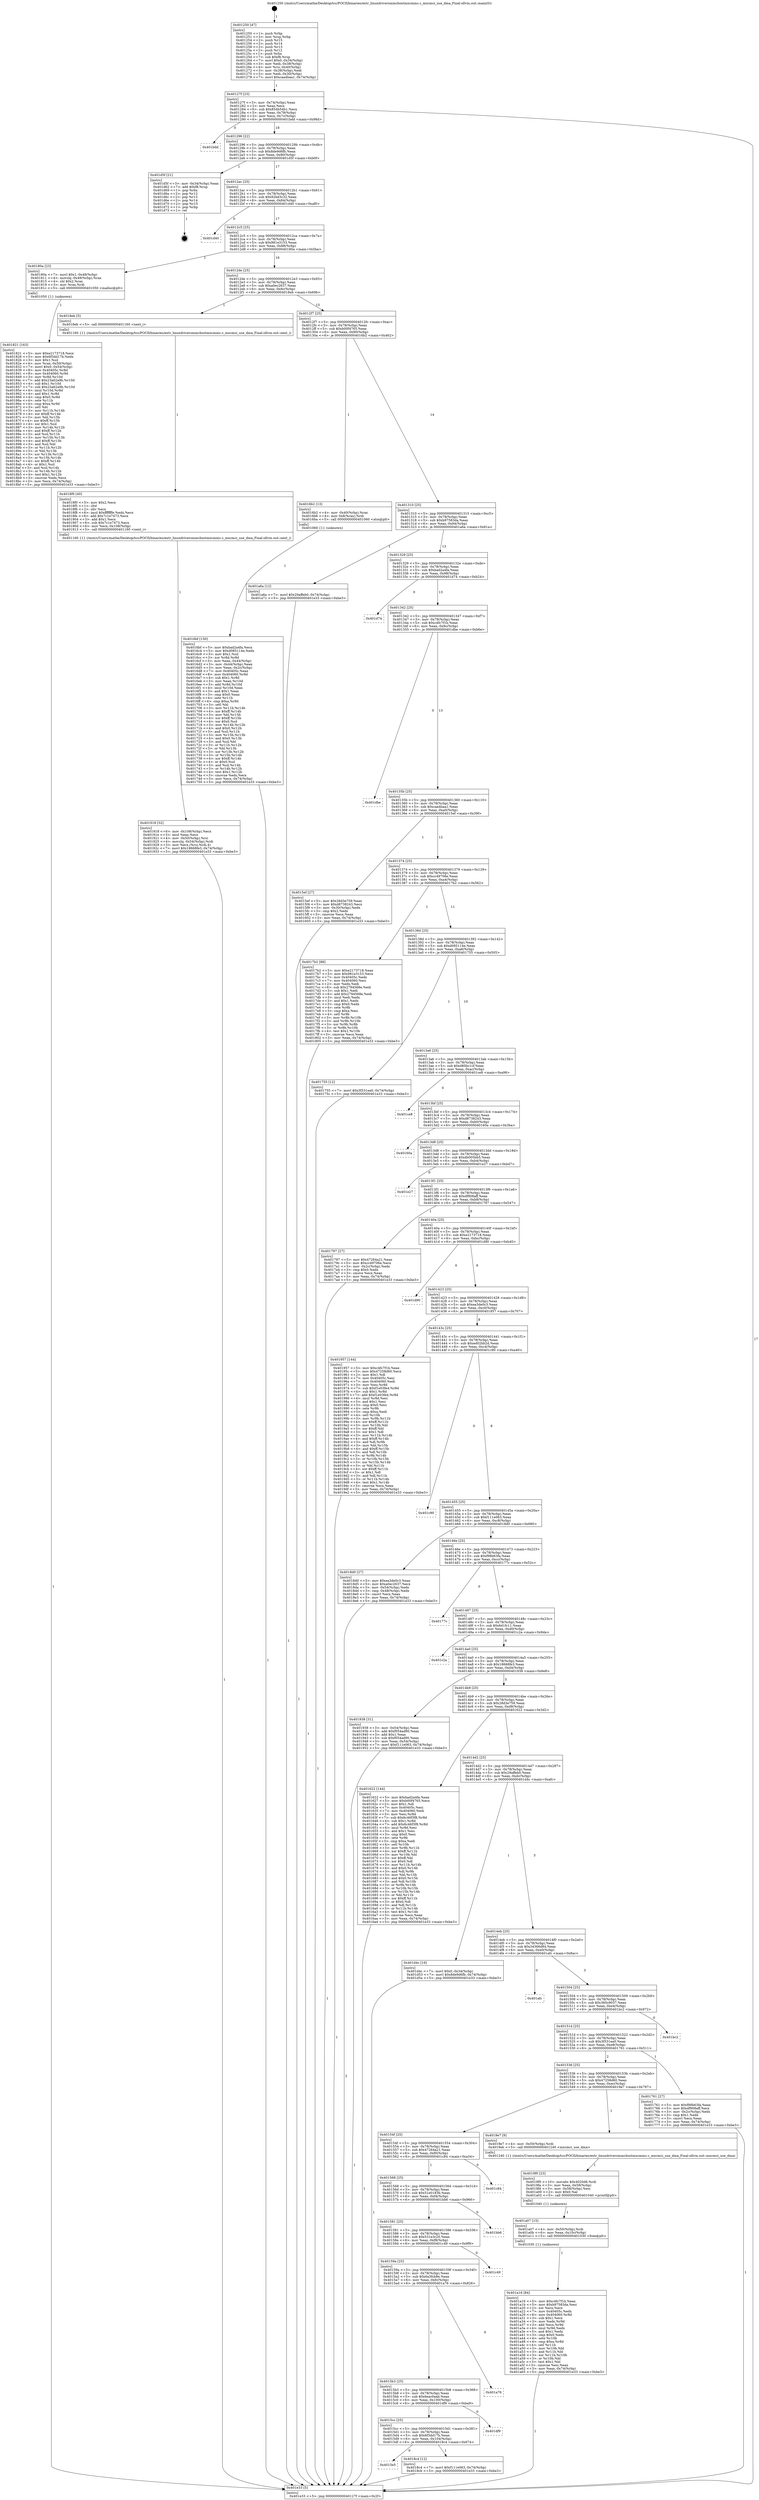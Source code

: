 digraph "0x401250" {
  label = "0x401250 (/mnt/c/Users/mathe/Desktop/tcc/POCII/binaries/extr_linuxdriversmmchostmxcmmc.c_mxcmci_use_dma_Final-ollvm.out::main(0))"
  labelloc = "t"
  node[shape=record]

  Entry [label="",width=0.3,height=0.3,shape=circle,fillcolor=black,style=filled]
  "0x40127f" [label="{
     0x40127f [23]\l
     | [instrs]\l
     &nbsp;&nbsp;0x40127f \<+3\>: mov -0x74(%rbp),%eax\l
     &nbsp;&nbsp;0x401282 \<+2\>: mov %eax,%ecx\l
     &nbsp;&nbsp;0x401284 \<+6\>: sub $0x854b54b1,%ecx\l
     &nbsp;&nbsp;0x40128a \<+3\>: mov %eax,-0x78(%rbp)\l
     &nbsp;&nbsp;0x40128d \<+3\>: mov %ecx,-0x7c(%rbp)\l
     &nbsp;&nbsp;0x401290 \<+6\>: je 0000000000401bdd \<main+0x98d\>\l
  }"]
  "0x401bdd" [label="{
     0x401bdd\l
  }", style=dashed]
  "0x401296" [label="{
     0x401296 [22]\l
     | [instrs]\l
     &nbsp;&nbsp;0x401296 \<+5\>: jmp 000000000040129b \<main+0x4b\>\l
     &nbsp;&nbsp;0x40129b \<+3\>: mov -0x78(%rbp),%eax\l
     &nbsp;&nbsp;0x40129e \<+5\>: sub $0x8de9d6fb,%eax\l
     &nbsp;&nbsp;0x4012a3 \<+3\>: mov %eax,-0x80(%rbp)\l
     &nbsp;&nbsp;0x4012a6 \<+6\>: je 0000000000401d5f \<main+0xb0f\>\l
  }"]
  Exit [label="",width=0.3,height=0.3,shape=circle,fillcolor=black,style=filled,peripheries=2]
  "0x401d5f" [label="{
     0x401d5f [21]\l
     | [instrs]\l
     &nbsp;&nbsp;0x401d5f \<+3\>: mov -0x34(%rbp),%eax\l
     &nbsp;&nbsp;0x401d62 \<+7\>: add $0xf8,%rsp\l
     &nbsp;&nbsp;0x401d69 \<+1\>: pop %rbx\l
     &nbsp;&nbsp;0x401d6a \<+2\>: pop %r12\l
     &nbsp;&nbsp;0x401d6c \<+2\>: pop %r13\l
     &nbsp;&nbsp;0x401d6e \<+2\>: pop %r14\l
     &nbsp;&nbsp;0x401d70 \<+2\>: pop %r15\l
     &nbsp;&nbsp;0x401d72 \<+1\>: pop %rbp\l
     &nbsp;&nbsp;0x401d73 \<+1\>: ret\l
  }"]
  "0x4012ac" [label="{
     0x4012ac [25]\l
     | [instrs]\l
     &nbsp;&nbsp;0x4012ac \<+5\>: jmp 00000000004012b1 \<main+0x61\>\l
     &nbsp;&nbsp;0x4012b1 \<+3\>: mov -0x78(%rbp),%eax\l
     &nbsp;&nbsp;0x4012b4 \<+5\>: sub $0x92bd3c32,%eax\l
     &nbsp;&nbsp;0x4012b9 \<+6\>: mov %eax,-0x84(%rbp)\l
     &nbsp;&nbsp;0x4012bf \<+6\>: je 0000000000401d40 \<main+0xaf0\>\l
  }"]
  "0x401a16" [label="{
     0x401a16 [84]\l
     | [instrs]\l
     &nbsp;&nbsp;0x401a16 \<+5\>: mov $0xc4fc7f1b,%eax\l
     &nbsp;&nbsp;0x401a1b \<+5\>: mov $0xb97583da,%esi\l
     &nbsp;&nbsp;0x401a20 \<+2\>: xor %ecx,%ecx\l
     &nbsp;&nbsp;0x401a22 \<+7\>: mov 0x40405c,%edx\l
     &nbsp;&nbsp;0x401a29 \<+8\>: mov 0x404060,%r8d\l
     &nbsp;&nbsp;0x401a31 \<+3\>: sub $0x1,%ecx\l
     &nbsp;&nbsp;0x401a34 \<+3\>: mov %edx,%r9d\l
     &nbsp;&nbsp;0x401a37 \<+3\>: add %ecx,%r9d\l
     &nbsp;&nbsp;0x401a3a \<+4\>: imul %r9d,%edx\l
     &nbsp;&nbsp;0x401a3e \<+3\>: and $0x1,%edx\l
     &nbsp;&nbsp;0x401a41 \<+3\>: cmp $0x0,%edx\l
     &nbsp;&nbsp;0x401a44 \<+4\>: sete %r10b\l
     &nbsp;&nbsp;0x401a48 \<+4\>: cmp $0xa,%r8d\l
     &nbsp;&nbsp;0x401a4c \<+4\>: setl %r11b\l
     &nbsp;&nbsp;0x401a50 \<+3\>: mov %r10b,%bl\l
     &nbsp;&nbsp;0x401a53 \<+3\>: and %r11b,%bl\l
     &nbsp;&nbsp;0x401a56 \<+3\>: xor %r11b,%r10b\l
     &nbsp;&nbsp;0x401a59 \<+3\>: or %r10b,%bl\l
     &nbsp;&nbsp;0x401a5c \<+3\>: test $0x1,%bl\l
     &nbsp;&nbsp;0x401a5f \<+3\>: cmovne %esi,%eax\l
     &nbsp;&nbsp;0x401a62 \<+3\>: mov %eax,-0x74(%rbp)\l
     &nbsp;&nbsp;0x401a65 \<+5\>: jmp 0000000000401e33 \<main+0xbe3\>\l
  }"]
  "0x401d40" [label="{
     0x401d40\l
  }", style=dashed]
  "0x4012c5" [label="{
     0x4012c5 [25]\l
     | [instrs]\l
     &nbsp;&nbsp;0x4012c5 \<+5\>: jmp 00000000004012ca \<main+0x7a\>\l
     &nbsp;&nbsp;0x4012ca \<+3\>: mov -0x78(%rbp),%eax\l
     &nbsp;&nbsp;0x4012cd \<+5\>: sub $0x981e3153,%eax\l
     &nbsp;&nbsp;0x4012d2 \<+6\>: mov %eax,-0x88(%rbp)\l
     &nbsp;&nbsp;0x4012d8 \<+6\>: je 000000000040180a \<main+0x5ba\>\l
  }"]
  "0x401a07" [label="{
     0x401a07 [15]\l
     | [instrs]\l
     &nbsp;&nbsp;0x401a07 \<+4\>: mov -0x50(%rbp),%rdi\l
     &nbsp;&nbsp;0x401a0b \<+6\>: mov %eax,-0x10c(%rbp)\l
     &nbsp;&nbsp;0x401a11 \<+5\>: call 0000000000401030 \<free@plt\>\l
     | [calls]\l
     &nbsp;&nbsp;0x401030 \{1\} (unknown)\l
  }"]
  "0x40180a" [label="{
     0x40180a [23]\l
     | [instrs]\l
     &nbsp;&nbsp;0x40180a \<+7\>: movl $0x1,-0x48(%rbp)\l
     &nbsp;&nbsp;0x401811 \<+4\>: movslq -0x48(%rbp),%rax\l
     &nbsp;&nbsp;0x401815 \<+4\>: shl $0x2,%rax\l
     &nbsp;&nbsp;0x401819 \<+3\>: mov %rax,%rdi\l
     &nbsp;&nbsp;0x40181c \<+5\>: call 0000000000401050 \<malloc@plt\>\l
     | [calls]\l
     &nbsp;&nbsp;0x401050 \{1\} (unknown)\l
  }"]
  "0x4012de" [label="{
     0x4012de [25]\l
     | [instrs]\l
     &nbsp;&nbsp;0x4012de \<+5\>: jmp 00000000004012e3 \<main+0x93\>\l
     &nbsp;&nbsp;0x4012e3 \<+3\>: mov -0x78(%rbp),%eax\l
     &nbsp;&nbsp;0x4012e6 \<+5\>: sub $0xa0ec2637,%eax\l
     &nbsp;&nbsp;0x4012eb \<+6\>: mov %eax,-0x8c(%rbp)\l
     &nbsp;&nbsp;0x4012f1 \<+6\>: je 00000000004018eb \<main+0x69b\>\l
  }"]
  "0x4019f0" [label="{
     0x4019f0 [23]\l
     | [instrs]\l
     &nbsp;&nbsp;0x4019f0 \<+10\>: movabs $0x4020d6,%rdi\l
     &nbsp;&nbsp;0x4019fa \<+3\>: mov %eax,-0x58(%rbp)\l
     &nbsp;&nbsp;0x4019fd \<+3\>: mov -0x58(%rbp),%esi\l
     &nbsp;&nbsp;0x401a00 \<+2\>: mov $0x0,%al\l
     &nbsp;&nbsp;0x401a02 \<+5\>: call 0000000000401040 \<printf@plt\>\l
     | [calls]\l
     &nbsp;&nbsp;0x401040 \{1\} (unknown)\l
  }"]
  "0x4018eb" [label="{
     0x4018eb [5]\l
     | [instrs]\l
     &nbsp;&nbsp;0x4018eb \<+5\>: call 0000000000401160 \<next_i\>\l
     | [calls]\l
     &nbsp;&nbsp;0x401160 \{1\} (/mnt/c/Users/mathe/Desktop/tcc/POCII/binaries/extr_linuxdriversmmchostmxcmmc.c_mxcmci_use_dma_Final-ollvm.out::next_i)\l
  }"]
  "0x4012f7" [label="{
     0x4012f7 [25]\l
     | [instrs]\l
     &nbsp;&nbsp;0x4012f7 \<+5\>: jmp 00000000004012fc \<main+0xac\>\l
     &nbsp;&nbsp;0x4012fc \<+3\>: mov -0x78(%rbp),%eax\l
     &nbsp;&nbsp;0x4012ff \<+5\>: sub $0xb00f4765,%eax\l
     &nbsp;&nbsp;0x401304 \<+6\>: mov %eax,-0x90(%rbp)\l
     &nbsp;&nbsp;0x40130a \<+6\>: je 00000000004016b2 \<main+0x462\>\l
  }"]
  "0x401918" [label="{
     0x401918 [32]\l
     | [instrs]\l
     &nbsp;&nbsp;0x401918 \<+6\>: mov -0x108(%rbp),%ecx\l
     &nbsp;&nbsp;0x40191e \<+3\>: imul %eax,%ecx\l
     &nbsp;&nbsp;0x401921 \<+4\>: mov -0x50(%rbp),%rsi\l
     &nbsp;&nbsp;0x401925 \<+4\>: movslq -0x54(%rbp),%rdi\l
     &nbsp;&nbsp;0x401929 \<+3\>: mov %ecx,(%rsi,%rdi,4)\l
     &nbsp;&nbsp;0x40192c \<+7\>: movl $0x18668fe3,-0x74(%rbp)\l
     &nbsp;&nbsp;0x401933 \<+5\>: jmp 0000000000401e33 \<main+0xbe3\>\l
  }"]
  "0x4016b2" [label="{
     0x4016b2 [13]\l
     | [instrs]\l
     &nbsp;&nbsp;0x4016b2 \<+4\>: mov -0x40(%rbp),%rax\l
     &nbsp;&nbsp;0x4016b6 \<+4\>: mov 0x8(%rax),%rdi\l
     &nbsp;&nbsp;0x4016ba \<+5\>: call 0000000000401060 \<atoi@plt\>\l
     | [calls]\l
     &nbsp;&nbsp;0x401060 \{1\} (unknown)\l
  }"]
  "0x401310" [label="{
     0x401310 [25]\l
     | [instrs]\l
     &nbsp;&nbsp;0x401310 \<+5\>: jmp 0000000000401315 \<main+0xc5\>\l
     &nbsp;&nbsp;0x401315 \<+3\>: mov -0x78(%rbp),%eax\l
     &nbsp;&nbsp;0x401318 \<+5\>: sub $0xb97583da,%eax\l
     &nbsp;&nbsp;0x40131d \<+6\>: mov %eax,-0x94(%rbp)\l
     &nbsp;&nbsp;0x401323 \<+6\>: je 0000000000401a6a \<main+0x81a\>\l
  }"]
  "0x4018f0" [label="{
     0x4018f0 [40]\l
     | [instrs]\l
     &nbsp;&nbsp;0x4018f0 \<+5\>: mov $0x2,%ecx\l
     &nbsp;&nbsp;0x4018f5 \<+1\>: cltd\l
     &nbsp;&nbsp;0x4018f6 \<+2\>: idiv %ecx\l
     &nbsp;&nbsp;0x4018f8 \<+6\>: imul $0xfffffffe,%edx,%ecx\l
     &nbsp;&nbsp;0x4018fe \<+6\>: add $0x7c1e7473,%ecx\l
     &nbsp;&nbsp;0x401904 \<+3\>: add $0x1,%ecx\l
     &nbsp;&nbsp;0x401907 \<+6\>: sub $0x7c1e7473,%ecx\l
     &nbsp;&nbsp;0x40190d \<+6\>: mov %ecx,-0x108(%rbp)\l
     &nbsp;&nbsp;0x401913 \<+5\>: call 0000000000401160 \<next_i\>\l
     | [calls]\l
     &nbsp;&nbsp;0x401160 \{1\} (/mnt/c/Users/mathe/Desktop/tcc/POCII/binaries/extr_linuxdriversmmchostmxcmmc.c_mxcmci_use_dma_Final-ollvm.out::next_i)\l
  }"]
  "0x401a6a" [label="{
     0x401a6a [12]\l
     | [instrs]\l
     &nbsp;&nbsp;0x401a6a \<+7\>: movl $0x29affeb0,-0x74(%rbp)\l
     &nbsp;&nbsp;0x401a71 \<+5\>: jmp 0000000000401e33 \<main+0xbe3\>\l
  }"]
  "0x401329" [label="{
     0x401329 [25]\l
     | [instrs]\l
     &nbsp;&nbsp;0x401329 \<+5\>: jmp 000000000040132e \<main+0xde\>\l
     &nbsp;&nbsp;0x40132e \<+3\>: mov -0x78(%rbp),%eax\l
     &nbsp;&nbsp;0x401331 \<+5\>: sub $0xbad2a4fa,%eax\l
     &nbsp;&nbsp;0x401336 \<+6\>: mov %eax,-0x98(%rbp)\l
     &nbsp;&nbsp;0x40133c \<+6\>: je 0000000000401d74 \<main+0xb24\>\l
  }"]
  "0x4015e5" [label="{
     0x4015e5\l
  }", style=dashed]
  "0x401d74" [label="{
     0x401d74\l
  }", style=dashed]
  "0x401342" [label="{
     0x401342 [25]\l
     | [instrs]\l
     &nbsp;&nbsp;0x401342 \<+5\>: jmp 0000000000401347 \<main+0xf7\>\l
     &nbsp;&nbsp;0x401347 \<+3\>: mov -0x78(%rbp),%eax\l
     &nbsp;&nbsp;0x40134a \<+5\>: sub $0xc4fc7f1b,%eax\l
     &nbsp;&nbsp;0x40134f \<+6\>: mov %eax,-0x9c(%rbp)\l
     &nbsp;&nbsp;0x401355 \<+6\>: je 0000000000401dbe \<main+0xb6e\>\l
  }"]
  "0x4018c4" [label="{
     0x4018c4 [12]\l
     | [instrs]\l
     &nbsp;&nbsp;0x4018c4 \<+7\>: movl $0xf111e063,-0x74(%rbp)\l
     &nbsp;&nbsp;0x4018cb \<+5\>: jmp 0000000000401e33 \<main+0xbe3\>\l
  }"]
  "0x401dbe" [label="{
     0x401dbe\l
  }", style=dashed]
  "0x40135b" [label="{
     0x40135b [25]\l
     | [instrs]\l
     &nbsp;&nbsp;0x40135b \<+5\>: jmp 0000000000401360 \<main+0x110\>\l
     &nbsp;&nbsp;0x401360 \<+3\>: mov -0x78(%rbp),%eax\l
     &nbsp;&nbsp;0x401363 \<+5\>: sub $0xcaa4baa1,%eax\l
     &nbsp;&nbsp;0x401368 \<+6\>: mov %eax,-0xa0(%rbp)\l
     &nbsp;&nbsp;0x40136e \<+6\>: je 00000000004015ef \<main+0x39f\>\l
  }"]
  "0x4015cc" [label="{
     0x4015cc [25]\l
     | [instrs]\l
     &nbsp;&nbsp;0x4015cc \<+5\>: jmp 00000000004015d1 \<main+0x381\>\l
     &nbsp;&nbsp;0x4015d1 \<+3\>: mov -0x78(%rbp),%eax\l
     &nbsp;&nbsp;0x4015d4 \<+5\>: sub $0x6f3dd17b,%eax\l
     &nbsp;&nbsp;0x4015d9 \<+6\>: mov %eax,-0x104(%rbp)\l
     &nbsp;&nbsp;0x4015df \<+6\>: je 00000000004018c4 \<main+0x674\>\l
  }"]
  "0x4015ef" [label="{
     0x4015ef [27]\l
     | [instrs]\l
     &nbsp;&nbsp;0x4015ef \<+5\>: mov $0x28d3e759,%eax\l
     &nbsp;&nbsp;0x4015f4 \<+5\>: mov $0xd8738243,%ecx\l
     &nbsp;&nbsp;0x4015f9 \<+3\>: mov -0x30(%rbp),%edx\l
     &nbsp;&nbsp;0x4015fc \<+3\>: cmp $0x2,%edx\l
     &nbsp;&nbsp;0x4015ff \<+3\>: cmovne %ecx,%eax\l
     &nbsp;&nbsp;0x401602 \<+3\>: mov %eax,-0x74(%rbp)\l
     &nbsp;&nbsp;0x401605 \<+5\>: jmp 0000000000401e33 \<main+0xbe3\>\l
  }"]
  "0x401374" [label="{
     0x401374 [25]\l
     | [instrs]\l
     &nbsp;&nbsp;0x401374 \<+5\>: jmp 0000000000401379 \<main+0x129\>\l
     &nbsp;&nbsp;0x401379 \<+3\>: mov -0x78(%rbp),%eax\l
     &nbsp;&nbsp;0x40137c \<+5\>: sub $0xcc49706e,%eax\l
     &nbsp;&nbsp;0x401381 \<+6\>: mov %eax,-0xa4(%rbp)\l
     &nbsp;&nbsp;0x401387 \<+6\>: je 00000000004017b2 \<main+0x562\>\l
  }"]
  "0x401e33" [label="{
     0x401e33 [5]\l
     | [instrs]\l
     &nbsp;&nbsp;0x401e33 \<+5\>: jmp 000000000040127f \<main+0x2f\>\l
  }"]
  "0x401250" [label="{
     0x401250 [47]\l
     | [instrs]\l
     &nbsp;&nbsp;0x401250 \<+1\>: push %rbp\l
     &nbsp;&nbsp;0x401251 \<+3\>: mov %rsp,%rbp\l
     &nbsp;&nbsp;0x401254 \<+2\>: push %r15\l
     &nbsp;&nbsp;0x401256 \<+2\>: push %r14\l
     &nbsp;&nbsp;0x401258 \<+2\>: push %r13\l
     &nbsp;&nbsp;0x40125a \<+2\>: push %r12\l
     &nbsp;&nbsp;0x40125c \<+1\>: push %rbx\l
     &nbsp;&nbsp;0x40125d \<+7\>: sub $0xf8,%rsp\l
     &nbsp;&nbsp;0x401264 \<+7\>: movl $0x0,-0x34(%rbp)\l
     &nbsp;&nbsp;0x40126b \<+3\>: mov %edi,-0x38(%rbp)\l
     &nbsp;&nbsp;0x40126e \<+4\>: mov %rsi,-0x40(%rbp)\l
     &nbsp;&nbsp;0x401272 \<+3\>: mov -0x38(%rbp),%edi\l
     &nbsp;&nbsp;0x401275 \<+3\>: mov %edi,-0x30(%rbp)\l
     &nbsp;&nbsp;0x401278 \<+7\>: movl $0xcaa4baa1,-0x74(%rbp)\l
  }"]
  "0x401df9" [label="{
     0x401df9\l
  }", style=dashed]
  "0x4017b2" [label="{
     0x4017b2 [88]\l
     | [instrs]\l
     &nbsp;&nbsp;0x4017b2 \<+5\>: mov $0xe2173718,%eax\l
     &nbsp;&nbsp;0x4017b7 \<+5\>: mov $0x981e3153,%ecx\l
     &nbsp;&nbsp;0x4017bc \<+7\>: mov 0x40405c,%edx\l
     &nbsp;&nbsp;0x4017c3 \<+7\>: mov 0x404060,%esi\l
     &nbsp;&nbsp;0x4017ca \<+2\>: mov %edx,%edi\l
     &nbsp;&nbsp;0x4017cc \<+6\>: sub $0x2794568e,%edi\l
     &nbsp;&nbsp;0x4017d2 \<+3\>: sub $0x1,%edi\l
     &nbsp;&nbsp;0x4017d5 \<+6\>: add $0x2794568e,%edi\l
     &nbsp;&nbsp;0x4017db \<+3\>: imul %edi,%edx\l
     &nbsp;&nbsp;0x4017de \<+3\>: and $0x1,%edx\l
     &nbsp;&nbsp;0x4017e1 \<+3\>: cmp $0x0,%edx\l
     &nbsp;&nbsp;0x4017e4 \<+4\>: sete %r8b\l
     &nbsp;&nbsp;0x4017e8 \<+3\>: cmp $0xa,%esi\l
     &nbsp;&nbsp;0x4017eb \<+4\>: setl %r9b\l
     &nbsp;&nbsp;0x4017ef \<+3\>: mov %r8b,%r10b\l
     &nbsp;&nbsp;0x4017f2 \<+3\>: and %r9b,%r10b\l
     &nbsp;&nbsp;0x4017f5 \<+3\>: xor %r9b,%r8b\l
     &nbsp;&nbsp;0x4017f8 \<+3\>: or %r8b,%r10b\l
     &nbsp;&nbsp;0x4017fb \<+4\>: test $0x1,%r10b\l
     &nbsp;&nbsp;0x4017ff \<+3\>: cmovne %ecx,%eax\l
     &nbsp;&nbsp;0x401802 \<+3\>: mov %eax,-0x74(%rbp)\l
     &nbsp;&nbsp;0x401805 \<+5\>: jmp 0000000000401e33 \<main+0xbe3\>\l
  }"]
  "0x40138d" [label="{
     0x40138d [25]\l
     | [instrs]\l
     &nbsp;&nbsp;0x40138d \<+5\>: jmp 0000000000401392 \<main+0x142\>\l
     &nbsp;&nbsp;0x401392 \<+3\>: mov -0x78(%rbp),%eax\l
     &nbsp;&nbsp;0x401395 \<+5\>: sub $0xd085114e,%eax\l
     &nbsp;&nbsp;0x40139a \<+6\>: mov %eax,-0xa8(%rbp)\l
     &nbsp;&nbsp;0x4013a0 \<+6\>: je 0000000000401755 \<main+0x505\>\l
  }"]
  "0x4015b3" [label="{
     0x4015b3 [25]\l
     | [instrs]\l
     &nbsp;&nbsp;0x4015b3 \<+5\>: jmp 00000000004015b8 \<main+0x368\>\l
     &nbsp;&nbsp;0x4015b8 \<+3\>: mov -0x78(%rbp),%eax\l
     &nbsp;&nbsp;0x4015bb \<+5\>: sub $0x6eac0aab,%eax\l
     &nbsp;&nbsp;0x4015c0 \<+6\>: mov %eax,-0x100(%rbp)\l
     &nbsp;&nbsp;0x4015c6 \<+6\>: je 0000000000401df9 \<main+0xba9\>\l
  }"]
  "0x401755" [label="{
     0x401755 [12]\l
     | [instrs]\l
     &nbsp;&nbsp;0x401755 \<+7\>: movl $0x3f331ea0,-0x74(%rbp)\l
     &nbsp;&nbsp;0x40175c \<+5\>: jmp 0000000000401e33 \<main+0xbe3\>\l
  }"]
  "0x4013a6" [label="{
     0x4013a6 [25]\l
     | [instrs]\l
     &nbsp;&nbsp;0x4013a6 \<+5\>: jmp 00000000004013ab \<main+0x15b\>\l
     &nbsp;&nbsp;0x4013ab \<+3\>: mov -0x78(%rbp),%eax\l
     &nbsp;&nbsp;0x4013ae \<+5\>: sub $0xd80bc1cf,%eax\l
     &nbsp;&nbsp;0x4013b3 \<+6\>: mov %eax,-0xac(%rbp)\l
     &nbsp;&nbsp;0x4013b9 \<+6\>: je 0000000000401ce8 \<main+0xa98\>\l
  }"]
  "0x401a76" [label="{
     0x401a76\l
  }", style=dashed]
  "0x401ce8" [label="{
     0x401ce8\l
  }", style=dashed]
  "0x4013bf" [label="{
     0x4013bf [25]\l
     | [instrs]\l
     &nbsp;&nbsp;0x4013bf \<+5\>: jmp 00000000004013c4 \<main+0x174\>\l
     &nbsp;&nbsp;0x4013c4 \<+3\>: mov -0x78(%rbp),%eax\l
     &nbsp;&nbsp;0x4013c7 \<+5\>: sub $0xd8738243,%eax\l
     &nbsp;&nbsp;0x4013cc \<+6\>: mov %eax,-0xb0(%rbp)\l
     &nbsp;&nbsp;0x4013d2 \<+6\>: je 000000000040160a \<main+0x3ba\>\l
  }"]
  "0x40159a" [label="{
     0x40159a [25]\l
     | [instrs]\l
     &nbsp;&nbsp;0x40159a \<+5\>: jmp 000000000040159f \<main+0x34f\>\l
     &nbsp;&nbsp;0x40159f \<+3\>: mov -0x78(%rbp),%eax\l
     &nbsp;&nbsp;0x4015a2 \<+5\>: sub $0x6a3fcb8e,%eax\l
     &nbsp;&nbsp;0x4015a7 \<+6\>: mov %eax,-0xfc(%rbp)\l
     &nbsp;&nbsp;0x4015ad \<+6\>: je 0000000000401a76 \<main+0x826\>\l
  }"]
  "0x40160a" [label="{
     0x40160a\l
  }", style=dashed]
  "0x4013d8" [label="{
     0x4013d8 [25]\l
     | [instrs]\l
     &nbsp;&nbsp;0x4013d8 \<+5\>: jmp 00000000004013dd \<main+0x18d\>\l
     &nbsp;&nbsp;0x4013dd \<+3\>: mov -0x78(%rbp),%eax\l
     &nbsp;&nbsp;0x4013e0 \<+5\>: sub $0xdb005bb5,%eax\l
     &nbsp;&nbsp;0x4013e5 \<+6\>: mov %eax,-0xb4(%rbp)\l
     &nbsp;&nbsp;0x4013eb \<+6\>: je 0000000000401e27 \<main+0xbd7\>\l
  }"]
  "0x401c49" [label="{
     0x401c49\l
  }", style=dashed]
  "0x401e27" [label="{
     0x401e27\l
  }", style=dashed]
  "0x4013f1" [label="{
     0x4013f1 [25]\l
     | [instrs]\l
     &nbsp;&nbsp;0x4013f1 \<+5\>: jmp 00000000004013f6 \<main+0x1a6\>\l
     &nbsp;&nbsp;0x4013f6 \<+3\>: mov -0x78(%rbp),%eax\l
     &nbsp;&nbsp;0x4013f9 \<+5\>: sub $0xdf908aff,%eax\l
     &nbsp;&nbsp;0x4013fe \<+6\>: mov %eax,-0xb8(%rbp)\l
     &nbsp;&nbsp;0x401404 \<+6\>: je 0000000000401797 \<main+0x547\>\l
  }"]
  "0x401581" [label="{
     0x401581 [25]\l
     | [instrs]\l
     &nbsp;&nbsp;0x401581 \<+5\>: jmp 0000000000401586 \<main+0x336\>\l
     &nbsp;&nbsp;0x401586 \<+3\>: mov -0x78(%rbp),%eax\l
     &nbsp;&nbsp;0x401589 \<+5\>: sub $0x531e3c20,%eax\l
     &nbsp;&nbsp;0x40158e \<+6\>: mov %eax,-0xf8(%rbp)\l
     &nbsp;&nbsp;0x401594 \<+6\>: je 0000000000401c49 \<main+0x9f9\>\l
  }"]
  "0x401797" [label="{
     0x401797 [27]\l
     | [instrs]\l
     &nbsp;&nbsp;0x401797 \<+5\>: mov $0x47264a21,%eax\l
     &nbsp;&nbsp;0x40179c \<+5\>: mov $0xcc49706e,%ecx\l
     &nbsp;&nbsp;0x4017a1 \<+3\>: mov -0x2c(%rbp),%edx\l
     &nbsp;&nbsp;0x4017a4 \<+3\>: cmp $0x0,%edx\l
     &nbsp;&nbsp;0x4017a7 \<+3\>: cmove %ecx,%eax\l
     &nbsp;&nbsp;0x4017aa \<+3\>: mov %eax,-0x74(%rbp)\l
     &nbsp;&nbsp;0x4017ad \<+5\>: jmp 0000000000401e33 \<main+0xbe3\>\l
  }"]
  "0x40140a" [label="{
     0x40140a [25]\l
     | [instrs]\l
     &nbsp;&nbsp;0x40140a \<+5\>: jmp 000000000040140f \<main+0x1bf\>\l
     &nbsp;&nbsp;0x40140f \<+3\>: mov -0x78(%rbp),%eax\l
     &nbsp;&nbsp;0x401412 \<+5\>: sub $0xe2173718,%eax\l
     &nbsp;&nbsp;0x401417 \<+6\>: mov %eax,-0xbc(%rbp)\l
     &nbsp;&nbsp;0x40141d \<+6\>: je 0000000000401d90 \<main+0xb40\>\l
  }"]
  "0x401bb6" [label="{
     0x401bb6\l
  }", style=dashed]
  "0x401d90" [label="{
     0x401d90\l
  }", style=dashed]
  "0x401423" [label="{
     0x401423 [25]\l
     | [instrs]\l
     &nbsp;&nbsp;0x401423 \<+5\>: jmp 0000000000401428 \<main+0x1d8\>\l
     &nbsp;&nbsp;0x401428 \<+3\>: mov -0x78(%rbp),%eax\l
     &nbsp;&nbsp;0x40142b \<+5\>: sub $0xea3de0c3,%eax\l
     &nbsp;&nbsp;0x401430 \<+6\>: mov %eax,-0xc0(%rbp)\l
     &nbsp;&nbsp;0x401436 \<+6\>: je 0000000000401957 \<main+0x707\>\l
  }"]
  "0x401568" [label="{
     0x401568 [25]\l
     | [instrs]\l
     &nbsp;&nbsp;0x401568 \<+5\>: jmp 000000000040156d \<main+0x31d\>\l
     &nbsp;&nbsp;0x40156d \<+3\>: mov -0x78(%rbp),%eax\l
     &nbsp;&nbsp;0x401570 \<+5\>: sub $0x51e0183b,%eax\l
     &nbsp;&nbsp;0x401575 \<+6\>: mov %eax,-0xf4(%rbp)\l
     &nbsp;&nbsp;0x40157b \<+6\>: je 0000000000401bb6 \<main+0x966\>\l
  }"]
  "0x401957" [label="{
     0x401957 [144]\l
     | [instrs]\l
     &nbsp;&nbsp;0x401957 \<+5\>: mov $0xc4fc7f1b,%eax\l
     &nbsp;&nbsp;0x40195c \<+5\>: mov $0x47258d60,%ecx\l
     &nbsp;&nbsp;0x401961 \<+2\>: mov $0x1,%dl\l
     &nbsp;&nbsp;0x401963 \<+7\>: mov 0x40405c,%esi\l
     &nbsp;&nbsp;0x40196a \<+7\>: mov 0x404060,%edi\l
     &nbsp;&nbsp;0x401971 \<+3\>: mov %esi,%r8d\l
     &nbsp;&nbsp;0x401974 \<+7\>: sub $0xf1e03fe4,%r8d\l
     &nbsp;&nbsp;0x40197b \<+4\>: sub $0x1,%r8d\l
     &nbsp;&nbsp;0x40197f \<+7\>: add $0xf1e03fe4,%r8d\l
     &nbsp;&nbsp;0x401986 \<+4\>: imul %r8d,%esi\l
     &nbsp;&nbsp;0x40198a \<+3\>: and $0x1,%esi\l
     &nbsp;&nbsp;0x40198d \<+3\>: cmp $0x0,%esi\l
     &nbsp;&nbsp;0x401990 \<+4\>: sete %r9b\l
     &nbsp;&nbsp;0x401994 \<+3\>: cmp $0xa,%edi\l
     &nbsp;&nbsp;0x401997 \<+4\>: setl %r10b\l
     &nbsp;&nbsp;0x40199b \<+3\>: mov %r9b,%r11b\l
     &nbsp;&nbsp;0x40199e \<+4\>: xor $0xff,%r11b\l
     &nbsp;&nbsp;0x4019a2 \<+3\>: mov %r10b,%bl\l
     &nbsp;&nbsp;0x4019a5 \<+3\>: xor $0xff,%bl\l
     &nbsp;&nbsp;0x4019a8 \<+3\>: xor $0x1,%dl\l
     &nbsp;&nbsp;0x4019ab \<+3\>: mov %r11b,%r14b\l
     &nbsp;&nbsp;0x4019ae \<+4\>: and $0xff,%r14b\l
     &nbsp;&nbsp;0x4019b2 \<+3\>: and %dl,%r9b\l
     &nbsp;&nbsp;0x4019b5 \<+3\>: mov %bl,%r15b\l
     &nbsp;&nbsp;0x4019b8 \<+4\>: and $0xff,%r15b\l
     &nbsp;&nbsp;0x4019bc \<+3\>: and %dl,%r10b\l
     &nbsp;&nbsp;0x4019bf \<+3\>: or %r9b,%r14b\l
     &nbsp;&nbsp;0x4019c2 \<+3\>: or %r10b,%r15b\l
     &nbsp;&nbsp;0x4019c5 \<+3\>: xor %r15b,%r14b\l
     &nbsp;&nbsp;0x4019c8 \<+3\>: or %bl,%r11b\l
     &nbsp;&nbsp;0x4019cb \<+4\>: xor $0xff,%r11b\l
     &nbsp;&nbsp;0x4019cf \<+3\>: or $0x1,%dl\l
     &nbsp;&nbsp;0x4019d2 \<+3\>: and %dl,%r11b\l
     &nbsp;&nbsp;0x4019d5 \<+3\>: or %r11b,%r14b\l
     &nbsp;&nbsp;0x4019d8 \<+4\>: test $0x1,%r14b\l
     &nbsp;&nbsp;0x4019dc \<+3\>: cmovne %ecx,%eax\l
     &nbsp;&nbsp;0x4019df \<+3\>: mov %eax,-0x74(%rbp)\l
     &nbsp;&nbsp;0x4019e2 \<+5\>: jmp 0000000000401e33 \<main+0xbe3\>\l
  }"]
  "0x40143c" [label="{
     0x40143c [25]\l
     | [instrs]\l
     &nbsp;&nbsp;0x40143c \<+5\>: jmp 0000000000401441 \<main+0x1f1\>\l
     &nbsp;&nbsp;0x401441 \<+3\>: mov -0x78(%rbp),%eax\l
     &nbsp;&nbsp;0x401444 \<+5\>: sub $0xed02bb2d,%eax\l
     &nbsp;&nbsp;0x401449 \<+6\>: mov %eax,-0xc4(%rbp)\l
     &nbsp;&nbsp;0x40144f \<+6\>: je 0000000000401c90 \<main+0xa40\>\l
  }"]
  "0x401c84" [label="{
     0x401c84\l
  }", style=dashed]
  "0x401c90" [label="{
     0x401c90\l
  }", style=dashed]
  "0x401455" [label="{
     0x401455 [25]\l
     | [instrs]\l
     &nbsp;&nbsp;0x401455 \<+5\>: jmp 000000000040145a \<main+0x20a\>\l
     &nbsp;&nbsp;0x40145a \<+3\>: mov -0x78(%rbp),%eax\l
     &nbsp;&nbsp;0x40145d \<+5\>: sub $0xf111e063,%eax\l
     &nbsp;&nbsp;0x401462 \<+6\>: mov %eax,-0xc8(%rbp)\l
     &nbsp;&nbsp;0x401468 \<+6\>: je 00000000004018d0 \<main+0x680\>\l
  }"]
  "0x40154f" [label="{
     0x40154f [25]\l
     | [instrs]\l
     &nbsp;&nbsp;0x40154f \<+5\>: jmp 0000000000401554 \<main+0x304\>\l
     &nbsp;&nbsp;0x401554 \<+3\>: mov -0x78(%rbp),%eax\l
     &nbsp;&nbsp;0x401557 \<+5\>: sub $0x47264a21,%eax\l
     &nbsp;&nbsp;0x40155c \<+6\>: mov %eax,-0xf0(%rbp)\l
     &nbsp;&nbsp;0x401562 \<+6\>: je 0000000000401c84 \<main+0xa34\>\l
  }"]
  "0x4018d0" [label="{
     0x4018d0 [27]\l
     | [instrs]\l
     &nbsp;&nbsp;0x4018d0 \<+5\>: mov $0xea3de0c3,%eax\l
     &nbsp;&nbsp;0x4018d5 \<+5\>: mov $0xa0ec2637,%ecx\l
     &nbsp;&nbsp;0x4018da \<+3\>: mov -0x54(%rbp),%edx\l
     &nbsp;&nbsp;0x4018dd \<+3\>: cmp -0x48(%rbp),%edx\l
     &nbsp;&nbsp;0x4018e0 \<+3\>: cmovl %ecx,%eax\l
     &nbsp;&nbsp;0x4018e3 \<+3\>: mov %eax,-0x74(%rbp)\l
     &nbsp;&nbsp;0x4018e6 \<+5\>: jmp 0000000000401e33 \<main+0xbe3\>\l
  }"]
  "0x40146e" [label="{
     0x40146e [25]\l
     | [instrs]\l
     &nbsp;&nbsp;0x40146e \<+5\>: jmp 0000000000401473 \<main+0x223\>\l
     &nbsp;&nbsp;0x401473 \<+3\>: mov -0x78(%rbp),%eax\l
     &nbsp;&nbsp;0x401476 \<+5\>: sub $0xf98b63fa,%eax\l
     &nbsp;&nbsp;0x40147b \<+6\>: mov %eax,-0xcc(%rbp)\l
     &nbsp;&nbsp;0x401481 \<+6\>: je 000000000040177c \<main+0x52c\>\l
  }"]
  "0x4019e7" [label="{
     0x4019e7 [9]\l
     | [instrs]\l
     &nbsp;&nbsp;0x4019e7 \<+4\>: mov -0x50(%rbp),%rdi\l
     &nbsp;&nbsp;0x4019eb \<+5\>: call 0000000000401240 \<mxcmci_use_dma\>\l
     | [calls]\l
     &nbsp;&nbsp;0x401240 \{1\} (/mnt/c/Users/mathe/Desktop/tcc/POCII/binaries/extr_linuxdriversmmchostmxcmmc.c_mxcmci_use_dma_Final-ollvm.out::mxcmci_use_dma)\l
  }"]
  "0x40177c" [label="{
     0x40177c\l
  }", style=dashed]
  "0x401487" [label="{
     0x401487 [25]\l
     | [instrs]\l
     &nbsp;&nbsp;0x401487 \<+5\>: jmp 000000000040148c \<main+0x23c\>\l
     &nbsp;&nbsp;0x40148c \<+3\>: mov -0x78(%rbp),%eax\l
     &nbsp;&nbsp;0x40148f \<+5\>: sub $0x6d1fc11,%eax\l
     &nbsp;&nbsp;0x401494 \<+6\>: mov %eax,-0xd0(%rbp)\l
     &nbsp;&nbsp;0x40149a \<+6\>: je 0000000000401c2a \<main+0x9da\>\l
  }"]
  "0x401821" [label="{
     0x401821 [163]\l
     | [instrs]\l
     &nbsp;&nbsp;0x401821 \<+5\>: mov $0xe2173718,%ecx\l
     &nbsp;&nbsp;0x401826 \<+5\>: mov $0x6f3dd17b,%edx\l
     &nbsp;&nbsp;0x40182b \<+3\>: mov $0x1,%sil\l
     &nbsp;&nbsp;0x40182e \<+4\>: mov %rax,-0x50(%rbp)\l
     &nbsp;&nbsp;0x401832 \<+7\>: movl $0x0,-0x54(%rbp)\l
     &nbsp;&nbsp;0x401839 \<+8\>: mov 0x40405c,%r8d\l
     &nbsp;&nbsp;0x401841 \<+8\>: mov 0x404060,%r9d\l
     &nbsp;&nbsp;0x401849 \<+3\>: mov %r8d,%r10d\l
     &nbsp;&nbsp;0x40184c \<+7\>: add $0x23a62a9b,%r10d\l
     &nbsp;&nbsp;0x401853 \<+4\>: sub $0x1,%r10d\l
     &nbsp;&nbsp;0x401857 \<+7\>: sub $0x23a62a9b,%r10d\l
     &nbsp;&nbsp;0x40185e \<+4\>: imul %r10d,%r8d\l
     &nbsp;&nbsp;0x401862 \<+4\>: and $0x1,%r8d\l
     &nbsp;&nbsp;0x401866 \<+4\>: cmp $0x0,%r8d\l
     &nbsp;&nbsp;0x40186a \<+4\>: sete %r11b\l
     &nbsp;&nbsp;0x40186e \<+4\>: cmp $0xa,%r9d\l
     &nbsp;&nbsp;0x401872 \<+3\>: setl %bl\l
     &nbsp;&nbsp;0x401875 \<+3\>: mov %r11b,%r14b\l
     &nbsp;&nbsp;0x401878 \<+4\>: xor $0xff,%r14b\l
     &nbsp;&nbsp;0x40187c \<+3\>: mov %bl,%r15b\l
     &nbsp;&nbsp;0x40187f \<+4\>: xor $0xff,%r15b\l
     &nbsp;&nbsp;0x401883 \<+4\>: xor $0x1,%sil\l
     &nbsp;&nbsp;0x401887 \<+3\>: mov %r14b,%r12b\l
     &nbsp;&nbsp;0x40188a \<+4\>: and $0xff,%r12b\l
     &nbsp;&nbsp;0x40188e \<+3\>: and %sil,%r11b\l
     &nbsp;&nbsp;0x401891 \<+3\>: mov %r15b,%r13b\l
     &nbsp;&nbsp;0x401894 \<+4\>: and $0xff,%r13b\l
     &nbsp;&nbsp;0x401898 \<+3\>: and %sil,%bl\l
     &nbsp;&nbsp;0x40189b \<+3\>: or %r11b,%r12b\l
     &nbsp;&nbsp;0x40189e \<+3\>: or %bl,%r13b\l
     &nbsp;&nbsp;0x4018a1 \<+3\>: xor %r13b,%r12b\l
     &nbsp;&nbsp;0x4018a4 \<+3\>: or %r15b,%r14b\l
     &nbsp;&nbsp;0x4018a7 \<+4\>: xor $0xff,%r14b\l
     &nbsp;&nbsp;0x4018ab \<+4\>: or $0x1,%sil\l
     &nbsp;&nbsp;0x4018af \<+3\>: and %sil,%r14b\l
     &nbsp;&nbsp;0x4018b2 \<+3\>: or %r14b,%r12b\l
     &nbsp;&nbsp;0x4018b5 \<+4\>: test $0x1,%r12b\l
     &nbsp;&nbsp;0x4018b9 \<+3\>: cmovne %edx,%ecx\l
     &nbsp;&nbsp;0x4018bc \<+3\>: mov %ecx,-0x74(%rbp)\l
     &nbsp;&nbsp;0x4018bf \<+5\>: jmp 0000000000401e33 \<main+0xbe3\>\l
  }"]
  "0x401c2a" [label="{
     0x401c2a\l
  }", style=dashed]
  "0x4014a0" [label="{
     0x4014a0 [25]\l
     | [instrs]\l
     &nbsp;&nbsp;0x4014a0 \<+5\>: jmp 00000000004014a5 \<main+0x255\>\l
     &nbsp;&nbsp;0x4014a5 \<+3\>: mov -0x78(%rbp),%eax\l
     &nbsp;&nbsp;0x4014a8 \<+5\>: sub $0x18668fe3,%eax\l
     &nbsp;&nbsp;0x4014ad \<+6\>: mov %eax,-0xd4(%rbp)\l
     &nbsp;&nbsp;0x4014b3 \<+6\>: je 0000000000401938 \<main+0x6e8\>\l
  }"]
  "0x401536" [label="{
     0x401536 [25]\l
     | [instrs]\l
     &nbsp;&nbsp;0x401536 \<+5\>: jmp 000000000040153b \<main+0x2eb\>\l
     &nbsp;&nbsp;0x40153b \<+3\>: mov -0x78(%rbp),%eax\l
     &nbsp;&nbsp;0x40153e \<+5\>: sub $0x47258d60,%eax\l
     &nbsp;&nbsp;0x401543 \<+6\>: mov %eax,-0xec(%rbp)\l
     &nbsp;&nbsp;0x401549 \<+6\>: je 00000000004019e7 \<main+0x797\>\l
  }"]
  "0x401938" [label="{
     0x401938 [31]\l
     | [instrs]\l
     &nbsp;&nbsp;0x401938 \<+3\>: mov -0x54(%rbp),%eax\l
     &nbsp;&nbsp;0x40193b \<+5\>: add $0xf054ad90,%eax\l
     &nbsp;&nbsp;0x401940 \<+3\>: add $0x1,%eax\l
     &nbsp;&nbsp;0x401943 \<+5\>: sub $0xf054ad90,%eax\l
     &nbsp;&nbsp;0x401948 \<+3\>: mov %eax,-0x54(%rbp)\l
     &nbsp;&nbsp;0x40194b \<+7\>: movl $0xf111e063,-0x74(%rbp)\l
     &nbsp;&nbsp;0x401952 \<+5\>: jmp 0000000000401e33 \<main+0xbe3\>\l
  }"]
  "0x4014b9" [label="{
     0x4014b9 [25]\l
     | [instrs]\l
     &nbsp;&nbsp;0x4014b9 \<+5\>: jmp 00000000004014be \<main+0x26e\>\l
     &nbsp;&nbsp;0x4014be \<+3\>: mov -0x78(%rbp),%eax\l
     &nbsp;&nbsp;0x4014c1 \<+5\>: sub $0x28d3e759,%eax\l
     &nbsp;&nbsp;0x4014c6 \<+6\>: mov %eax,-0xd8(%rbp)\l
     &nbsp;&nbsp;0x4014cc \<+6\>: je 0000000000401622 \<main+0x3d2\>\l
  }"]
  "0x401761" [label="{
     0x401761 [27]\l
     | [instrs]\l
     &nbsp;&nbsp;0x401761 \<+5\>: mov $0xf98b63fa,%eax\l
     &nbsp;&nbsp;0x401766 \<+5\>: mov $0xdf908aff,%ecx\l
     &nbsp;&nbsp;0x40176b \<+3\>: mov -0x2c(%rbp),%edx\l
     &nbsp;&nbsp;0x40176e \<+3\>: cmp $0x1,%edx\l
     &nbsp;&nbsp;0x401771 \<+3\>: cmovl %ecx,%eax\l
     &nbsp;&nbsp;0x401774 \<+3\>: mov %eax,-0x74(%rbp)\l
     &nbsp;&nbsp;0x401777 \<+5\>: jmp 0000000000401e33 \<main+0xbe3\>\l
  }"]
  "0x401622" [label="{
     0x401622 [144]\l
     | [instrs]\l
     &nbsp;&nbsp;0x401622 \<+5\>: mov $0xbad2a4fa,%eax\l
     &nbsp;&nbsp;0x401627 \<+5\>: mov $0xb00f4765,%ecx\l
     &nbsp;&nbsp;0x40162c \<+2\>: mov $0x1,%dl\l
     &nbsp;&nbsp;0x40162e \<+7\>: mov 0x40405c,%esi\l
     &nbsp;&nbsp;0x401635 \<+7\>: mov 0x404060,%edi\l
     &nbsp;&nbsp;0x40163c \<+3\>: mov %esi,%r8d\l
     &nbsp;&nbsp;0x40163f \<+7\>: sub $0x6c46f3f8,%r8d\l
     &nbsp;&nbsp;0x401646 \<+4\>: sub $0x1,%r8d\l
     &nbsp;&nbsp;0x40164a \<+7\>: add $0x6c46f3f8,%r8d\l
     &nbsp;&nbsp;0x401651 \<+4\>: imul %r8d,%esi\l
     &nbsp;&nbsp;0x401655 \<+3\>: and $0x1,%esi\l
     &nbsp;&nbsp;0x401658 \<+3\>: cmp $0x0,%esi\l
     &nbsp;&nbsp;0x40165b \<+4\>: sete %r9b\l
     &nbsp;&nbsp;0x40165f \<+3\>: cmp $0xa,%edi\l
     &nbsp;&nbsp;0x401662 \<+4\>: setl %r10b\l
     &nbsp;&nbsp;0x401666 \<+3\>: mov %r9b,%r11b\l
     &nbsp;&nbsp;0x401669 \<+4\>: xor $0xff,%r11b\l
     &nbsp;&nbsp;0x40166d \<+3\>: mov %r10b,%bl\l
     &nbsp;&nbsp;0x401670 \<+3\>: xor $0xff,%bl\l
     &nbsp;&nbsp;0x401673 \<+3\>: xor $0x0,%dl\l
     &nbsp;&nbsp;0x401676 \<+3\>: mov %r11b,%r14b\l
     &nbsp;&nbsp;0x401679 \<+4\>: and $0x0,%r14b\l
     &nbsp;&nbsp;0x40167d \<+3\>: and %dl,%r9b\l
     &nbsp;&nbsp;0x401680 \<+3\>: mov %bl,%r15b\l
     &nbsp;&nbsp;0x401683 \<+4\>: and $0x0,%r15b\l
     &nbsp;&nbsp;0x401687 \<+3\>: and %dl,%r10b\l
     &nbsp;&nbsp;0x40168a \<+3\>: or %r9b,%r14b\l
     &nbsp;&nbsp;0x40168d \<+3\>: or %r10b,%r15b\l
     &nbsp;&nbsp;0x401690 \<+3\>: xor %r15b,%r14b\l
     &nbsp;&nbsp;0x401693 \<+3\>: or %bl,%r11b\l
     &nbsp;&nbsp;0x401696 \<+4\>: xor $0xff,%r11b\l
     &nbsp;&nbsp;0x40169a \<+3\>: or $0x0,%dl\l
     &nbsp;&nbsp;0x40169d \<+3\>: and %dl,%r11b\l
     &nbsp;&nbsp;0x4016a0 \<+3\>: or %r11b,%r14b\l
     &nbsp;&nbsp;0x4016a3 \<+4\>: test $0x1,%r14b\l
     &nbsp;&nbsp;0x4016a7 \<+3\>: cmovne %ecx,%eax\l
     &nbsp;&nbsp;0x4016aa \<+3\>: mov %eax,-0x74(%rbp)\l
     &nbsp;&nbsp;0x4016ad \<+5\>: jmp 0000000000401e33 \<main+0xbe3\>\l
  }"]
  "0x4014d2" [label="{
     0x4014d2 [25]\l
     | [instrs]\l
     &nbsp;&nbsp;0x4014d2 \<+5\>: jmp 00000000004014d7 \<main+0x287\>\l
     &nbsp;&nbsp;0x4014d7 \<+3\>: mov -0x78(%rbp),%eax\l
     &nbsp;&nbsp;0x4014da \<+5\>: sub $0x29affeb0,%eax\l
     &nbsp;&nbsp;0x4014df \<+6\>: mov %eax,-0xdc(%rbp)\l
     &nbsp;&nbsp;0x4014e5 \<+6\>: je 0000000000401d4c \<main+0xafc\>\l
  }"]
  "0x4016bf" [label="{
     0x4016bf [150]\l
     | [instrs]\l
     &nbsp;&nbsp;0x4016bf \<+5\>: mov $0xbad2a4fa,%ecx\l
     &nbsp;&nbsp;0x4016c4 \<+5\>: mov $0xd085114e,%edx\l
     &nbsp;&nbsp;0x4016c9 \<+3\>: mov $0x1,%sil\l
     &nbsp;&nbsp;0x4016cc \<+3\>: xor %r8d,%r8d\l
     &nbsp;&nbsp;0x4016cf \<+3\>: mov %eax,-0x44(%rbp)\l
     &nbsp;&nbsp;0x4016d2 \<+3\>: mov -0x44(%rbp),%eax\l
     &nbsp;&nbsp;0x4016d5 \<+3\>: mov %eax,-0x2c(%rbp)\l
     &nbsp;&nbsp;0x4016d8 \<+7\>: mov 0x40405c,%eax\l
     &nbsp;&nbsp;0x4016df \<+8\>: mov 0x404060,%r9d\l
     &nbsp;&nbsp;0x4016e7 \<+4\>: sub $0x1,%r8d\l
     &nbsp;&nbsp;0x4016eb \<+3\>: mov %eax,%r10d\l
     &nbsp;&nbsp;0x4016ee \<+3\>: add %r8d,%r10d\l
     &nbsp;&nbsp;0x4016f1 \<+4\>: imul %r10d,%eax\l
     &nbsp;&nbsp;0x4016f5 \<+3\>: and $0x1,%eax\l
     &nbsp;&nbsp;0x4016f8 \<+3\>: cmp $0x0,%eax\l
     &nbsp;&nbsp;0x4016fb \<+4\>: sete %r11b\l
     &nbsp;&nbsp;0x4016ff \<+4\>: cmp $0xa,%r9d\l
     &nbsp;&nbsp;0x401703 \<+3\>: setl %bl\l
     &nbsp;&nbsp;0x401706 \<+3\>: mov %r11b,%r14b\l
     &nbsp;&nbsp;0x401709 \<+4\>: xor $0xff,%r14b\l
     &nbsp;&nbsp;0x40170d \<+3\>: mov %bl,%r15b\l
     &nbsp;&nbsp;0x401710 \<+4\>: xor $0xff,%r15b\l
     &nbsp;&nbsp;0x401714 \<+4\>: xor $0x0,%sil\l
     &nbsp;&nbsp;0x401718 \<+3\>: mov %r14b,%r12b\l
     &nbsp;&nbsp;0x40171b \<+4\>: and $0x0,%r12b\l
     &nbsp;&nbsp;0x40171f \<+3\>: and %sil,%r11b\l
     &nbsp;&nbsp;0x401722 \<+3\>: mov %r15b,%r13b\l
     &nbsp;&nbsp;0x401725 \<+4\>: and $0x0,%r13b\l
     &nbsp;&nbsp;0x401729 \<+3\>: and %sil,%bl\l
     &nbsp;&nbsp;0x40172c \<+3\>: or %r11b,%r12b\l
     &nbsp;&nbsp;0x40172f \<+3\>: or %bl,%r13b\l
     &nbsp;&nbsp;0x401732 \<+3\>: xor %r13b,%r12b\l
     &nbsp;&nbsp;0x401735 \<+3\>: or %r15b,%r14b\l
     &nbsp;&nbsp;0x401738 \<+4\>: xor $0xff,%r14b\l
     &nbsp;&nbsp;0x40173c \<+4\>: or $0x0,%sil\l
     &nbsp;&nbsp;0x401740 \<+3\>: and %sil,%r14b\l
     &nbsp;&nbsp;0x401743 \<+3\>: or %r14b,%r12b\l
     &nbsp;&nbsp;0x401746 \<+4\>: test $0x1,%r12b\l
     &nbsp;&nbsp;0x40174a \<+3\>: cmovne %edx,%ecx\l
     &nbsp;&nbsp;0x40174d \<+3\>: mov %ecx,-0x74(%rbp)\l
     &nbsp;&nbsp;0x401750 \<+5\>: jmp 0000000000401e33 \<main+0xbe3\>\l
  }"]
  "0x40151d" [label="{
     0x40151d [25]\l
     | [instrs]\l
     &nbsp;&nbsp;0x40151d \<+5\>: jmp 0000000000401522 \<main+0x2d2\>\l
     &nbsp;&nbsp;0x401522 \<+3\>: mov -0x78(%rbp),%eax\l
     &nbsp;&nbsp;0x401525 \<+5\>: sub $0x3f331ea0,%eax\l
     &nbsp;&nbsp;0x40152a \<+6\>: mov %eax,-0xe8(%rbp)\l
     &nbsp;&nbsp;0x401530 \<+6\>: je 0000000000401761 \<main+0x511\>\l
  }"]
  "0x401d4c" [label="{
     0x401d4c [19]\l
     | [instrs]\l
     &nbsp;&nbsp;0x401d4c \<+7\>: movl $0x0,-0x34(%rbp)\l
     &nbsp;&nbsp;0x401d53 \<+7\>: movl $0x8de9d6fb,-0x74(%rbp)\l
     &nbsp;&nbsp;0x401d5a \<+5\>: jmp 0000000000401e33 \<main+0xbe3\>\l
  }"]
  "0x4014eb" [label="{
     0x4014eb [25]\l
     | [instrs]\l
     &nbsp;&nbsp;0x4014eb \<+5\>: jmp 00000000004014f0 \<main+0x2a0\>\l
     &nbsp;&nbsp;0x4014f0 \<+3\>: mov -0x78(%rbp),%eax\l
     &nbsp;&nbsp;0x4014f3 \<+5\>: sub $0x34366d84,%eax\l
     &nbsp;&nbsp;0x4014f8 \<+6\>: mov %eax,-0xe0(%rbp)\l
     &nbsp;&nbsp;0x4014fe \<+6\>: je 0000000000401afc \<main+0x8ac\>\l
  }"]
  "0x401bc2" [label="{
     0x401bc2\l
  }", style=dashed]
  "0x401afc" [label="{
     0x401afc\l
  }", style=dashed]
  "0x401504" [label="{
     0x401504 [25]\l
     | [instrs]\l
     &nbsp;&nbsp;0x401504 \<+5\>: jmp 0000000000401509 \<main+0x2b9\>\l
     &nbsp;&nbsp;0x401509 \<+3\>: mov -0x78(%rbp),%eax\l
     &nbsp;&nbsp;0x40150c \<+5\>: sub $0x360c9037,%eax\l
     &nbsp;&nbsp;0x401511 \<+6\>: mov %eax,-0xe4(%rbp)\l
     &nbsp;&nbsp;0x401517 \<+6\>: je 0000000000401bc2 \<main+0x972\>\l
  }"]
  Entry -> "0x401250" [label=" 1"]
  "0x40127f" -> "0x401bdd" [label=" 0"]
  "0x40127f" -> "0x401296" [label=" 18"]
  "0x401d5f" -> Exit [label=" 1"]
  "0x401296" -> "0x401d5f" [label=" 1"]
  "0x401296" -> "0x4012ac" [label=" 17"]
  "0x401d4c" -> "0x401e33" [label=" 1"]
  "0x4012ac" -> "0x401d40" [label=" 0"]
  "0x4012ac" -> "0x4012c5" [label=" 17"]
  "0x401a6a" -> "0x401e33" [label=" 1"]
  "0x4012c5" -> "0x40180a" [label=" 1"]
  "0x4012c5" -> "0x4012de" [label=" 16"]
  "0x401a16" -> "0x401e33" [label=" 1"]
  "0x4012de" -> "0x4018eb" [label=" 1"]
  "0x4012de" -> "0x4012f7" [label=" 15"]
  "0x401a07" -> "0x401a16" [label=" 1"]
  "0x4012f7" -> "0x4016b2" [label=" 1"]
  "0x4012f7" -> "0x401310" [label=" 14"]
  "0x4019f0" -> "0x401a07" [label=" 1"]
  "0x401310" -> "0x401a6a" [label=" 1"]
  "0x401310" -> "0x401329" [label=" 13"]
  "0x4019e7" -> "0x4019f0" [label=" 1"]
  "0x401329" -> "0x401d74" [label=" 0"]
  "0x401329" -> "0x401342" [label=" 13"]
  "0x401957" -> "0x401e33" [label=" 1"]
  "0x401342" -> "0x401dbe" [label=" 0"]
  "0x401342" -> "0x40135b" [label=" 13"]
  "0x401938" -> "0x401e33" [label=" 1"]
  "0x40135b" -> "0x4015ef" [label=" 1"]
  "0x40135b" -> "0x401374" [label=" 12"]
  "0x4015ef" -> "0x401e33" [label=" 1"]
  "0x401250" -> "0x40127f" [label=" 1"]
  "0x401e33" -> "0x40127f" [label=" 17"]
  "0x4018f0" -> "0x401918" [label=" 1"]
  "0x401374" -> "0x4017b2" [label=" 1"]
  "0x401374" -> "0x40138d" [label=" 11"]
  "0x4018eb" -> "0x4018f0" [label=" 1"]
  "0x40138d" -> "0x401755" [label=" 1"]
  "0x40138d" -> "0x4013a6" [label=" 10"]
  "0x4018c4" -> "0x401e33" [label=" 1"]
  "0x4013a6" -> "0x401ce8" [label=" 0"]
  "0x4013a6" -> "0x4013bf" [label=" 10"]
  "0x4015cc" -> "0x4015e5" [label=" 0"]
  "0x4013bf" -> "0x40160a" [label=" 0"]
  "0x4013bf" -> "0x4013d8" [label=" 10"]
  "0x401918" -> "0x401e33" [label=" 1"]
  "0x4013d8" -> "0x401e27" [label=" 0"]
  "0x4013d8" -> "0x4013f1" [label=" 10"]
  "0x4015b3" -> "0x4015cc" [label=" 1"]
  "0x4013f1" -> "0x401797" [label=" 1"]
  "0x4013f1" -> "0x40140a" [label=" 9"]
  "0x4018d0" -> "0x401e33" [label=" 2"]
  "0x40140a" -> "0x401d90" [label=" 0"]
  "0x40140a" -> "0x401423" [label=" 9"]
  "0x40159a" -> "0x4015b3" [label=" 1"]
  "0x401423" -> "0x401957" [label=" 1"]
  "0x401423" -> "0x40143c" [label=" 8"]
  "0x4015cc" -> "0x4018c4" [label=" 1"]
  "0x40143c" -> "0x401c90" [label=" 0"]
  "0x40143c" -> "0x401455" [label=" 8"]
  "0x401581" -> "0x40159a" [label=" 1"]
  "0x401455" -> "0x4018d0" [label=" 2"]
  "0x401455" -> "0x40146e" [label=" 6"]
  "0x4015b3" -> "0x401df9" [label=" 0"]
  "0x40146e" -> "0x40177c" [label=" 0"]
  "0x40146e" -> "0x401487" [label=" 6"]
  "0x401568" -> "0x401581" [label=" 1"]
  "0x401487" -> "0x401c2a" [label=" 0"]
  "0x401487" -> "0x4014a0" [label=" 6"]
  "0x40159a" -> "0x401a76" [label=" 0"]
  "0x4014a0" -> "0x401938" [label=" 1"]
  "0x4014a0" -> "0x4014b9" [label=" 5"]
  "0x40154f" -> "0x401568" [label=" 1"]
  "0x4014b9" -> "0x401622" [label=" 1"]
  "0x4014b9" -> "0x4014d2" [label=" 4"]
  "0x401622" -> "0x401e33" [label=" 1"]
  "0x4016b2" -> "0x4016bf" [label=" 1"]
  "0x4016bf" -> "0x401e33" [label=" 1"]
  "0x401755" -> "0x401e33" [label=" 1"]
  "0x40154f" -> "0x401c84" [label=" 0"]
  "0x4014d2" -> "0x401d4c" [label=" 1"]
  "0x4014d2" -> "0x4014eb" [label=" 3"]
  "0x401536" -> "0x40154f" [label=" 1"]
  "0x4014eb" -> "0x401afc" [label=" 0"]
  "0x4014eb" -> "0x401504" [label=" 3"]
  "0x401536" -> "0x4019e7" [label=" 1"]
  "0x401504" -> "0x401bc2" [label=" 0"]
  "0x401504" -> "0x40151d" [label=" 3"]
  "0x401581" -> "0x401c49" [label=" 0"]
  "0x40151d" -> "0x401761" [label=" 1"]
  "0x40151d" -> "0x401536" [label=" 2"]
  "0x401761" -> "0x401e33" [label=" 1"]
  "0x401797" -> "0x401e33" [label=" 1"]
  "0x4017b2" -> "0x401e33" [label=" 1"]
  "0x40180a" -> "0x401821" [label=" 1"]
  "0x401821" -> "0x401e33" [label=" 1"]
  "0x401568" -> "0x401bb6" [label=" 0"]
}
